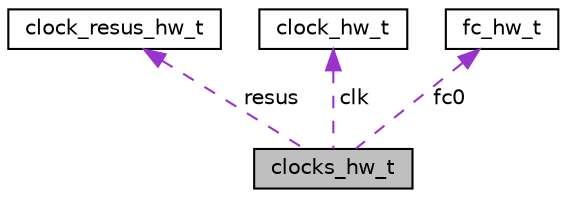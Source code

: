 digraph "clocks_hw_t"
{
 // LATEX_PDF_SIZE
  edge [fontname="Helvetica",fontsize="10",labelfontname="Helvetica",labelfontsize="10"];
  node [fontname="Helvetica",fontsize="10",shape=record];
  Node1 [label="clocks_hw_t",height=0.2,width=0.4,color="black", fillcolor="grey75", style="filled", fontcolor="black",tooltip=" "];
  Node2 -> Node1 [dir="back",color="darkorchid3",fontsize="10",style="dashed",label=" resus" ,fontname="Helvetica"];
  Node2 [label="clock_resus_hw_t",height=0.2,width=0.4,color="black", fillcolor="white", style="filled",URL="$structclock__resus__hw__t.html",tooltip=" "];
  Node3 -> Node1 [dir="back",color="darkorchid3",fontsize="10",style="dashed",label=" clk" ,fontname="Helvetica"];
  Node3 [label="clock_hw_t",height=0.2,width=0.4,color="black", fillcolor="white", style="filled",URL="$structclock__hw__t.html",tooltip=" "];
  Node4 -> Node1 [dir="back",color="darkorchid3",fontsize="10",style="dashed",label=" fc0" ,fontname="Helvetica"];
  Node4 [label="fc_hw_t",height=0.2,width=0.4,color="black", fillcolor="white", style="filled",URL="$structfc__hw__t.html",tooltip=" "];
}
